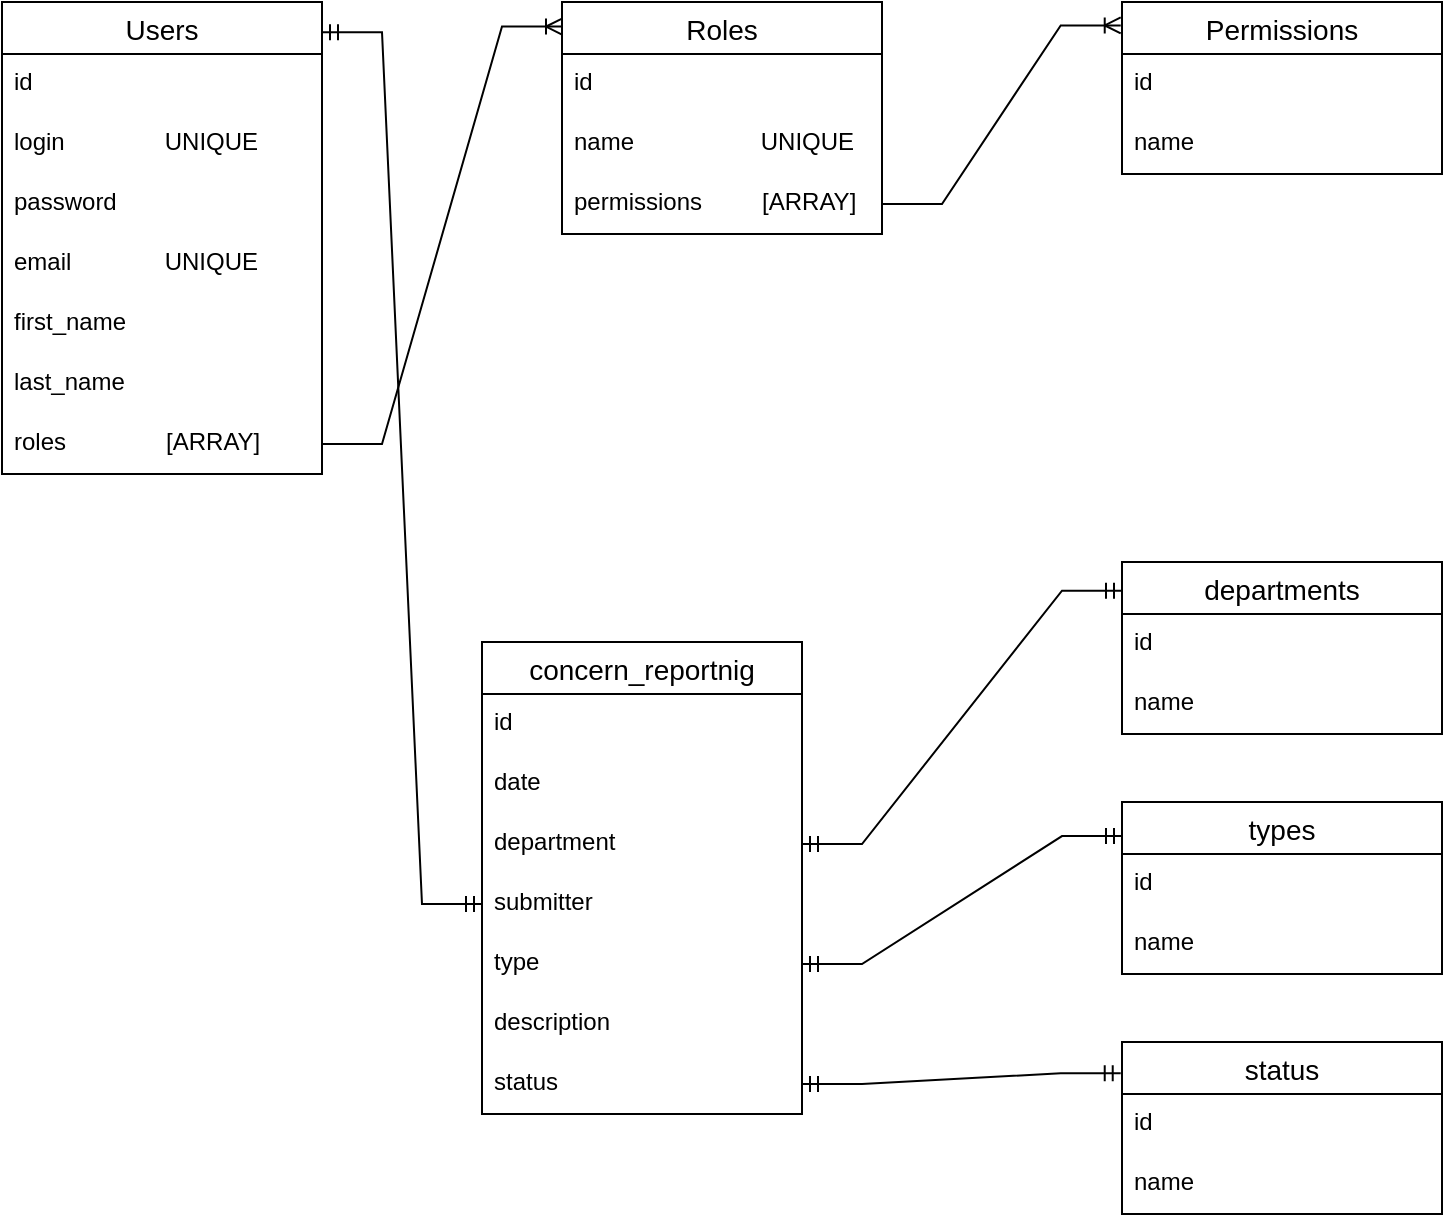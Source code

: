 <mxfile version="20.0.3" type="github">
  <diagram id="U76fdap0QQvUAk4Rm98_" name="Page-1">
    <mxGraphModel dx="948" dy="529" grid="1" gridSize="10" guides="1" tooltips="1" connect="1" arrows="1" fold="1" page="1" pageScale="1" pageWidth="827" pageHeight="1169" math="0" shadow="0">
      <root>
        <mxCell id="0" />
        <mxCell id="1" parent="0" />
        <mxCell id="x6Ja4ViE7oWxNkCTsB3E-1" value="Users" style="swimlane;fontStyle=0;childLayout=stackLayout;horizontal=1;startSize=26;horizontalStack=0;resizeParent=1;resizeParentMax=0;resizeLast=0;collapsible=1;marginBottom=0;align=center;fontSize=14;" vertex="1" parent="1">
          <mxGeometry x="40" y="40" width="160" height="236" as="geometry" />
        </mxCell>
        <mxCell id="x6Ja4ViE7oWxNkCTsB3E-2" value="id" style="text;strokeColor=none;fillColor=none;spacingLeft=4;spacingRight=4;overflow=hidden;rotatable=0;points=[[0,0.5],[1,0.5]];portConstraint=eastwest;fontSize=12;" vertex="1" parent="x6Ja4ViE7oWxNkCTsB3E-1">
          <mxGeometry y="26" width="160" height="30" as="geometry" />
        </mxCell>
        <mxCell id="x6Ja4ViE7oWxNkCTsB3E-4" value="login               UNIQUE" style="text;strokeColor=none;fillColor=none;spacingLeft=4;spacingRight=4;overflow=hidden;rotatable=0;points=[[0,0.5],[1,0.5]];portConstraint=eastwest;fontSize=12;" vertex="1" parent="x6Ja4ViE7oWxNkCTsB3E-1">
          <mxGeometry y="56" width="160" height="30" as="geometry" />
        </mxCell>
        <mxCell id="x6Ja4ViE7oWxNkCTsB3E-5" value="password" style="text;strokeColor=none;fillColor=none;spacingLeft=4;spacingRight=4;overflow=hidden;rotatable=0;points=[[0,0.5],[1,0.5]];portConstraint=eastwest;fontSize=12;" vertex="1" parent="x6Ja4ViE7oWxNkCTsB3E-1">
          <mxGeometry y="86" width="160" height="30" as="geometry" />
        </mxCell>
        <mxCell id="x6Ja4ViE7oWxNkCTsB3E-6" value="email              UNIQUE" style="text;strokeColor=none;fillColor=none;spacingLeft=4;spacingRight=4;overflow=hidden;rotatable=0;points=[[0,0.5],[1,0.5]];portConstraint=eastwest;fontSize=12;" vertex="1" parent="x6Ja4ViE7oWxNkCTsB3E-1">
          <mxGeometry y="116" width="160" height="30" as="geometry" />
        </mxCell>
        <mxCell id="x6Ja4ViE7oWxNkCTsB3E-8" value="first_name" style="text;strokeColor=none;fillColor=none;spacingLeft=4;spacingRight=4;overflow=hidden;rotatable=0;points=[[0,0.5],[1,0.5]];portConstraint=eastwest;fontSize=12;" vertex="1" parent="x6Ja4ViE7oWxNkCTsB3E-1">
          <mxGeometry y="146" width="160" height="30" as="geometry" />
        </mxCell>
        <mxCell id="x6Ja4ViE7oWxNkCTsB3E-9" value="last_name" style="text;strokeColor=none;fillColor=none;spacingLeft=4;spacingRight=4;overflow=hidden;rotatable=0;points=[[0,0.5],[1,0.5]];portConstraint=eastwest;fontSize=12;" vertex="1" parent="x6Ja4ViE7oWxNkCTsB3E-1">
          <mxGeometry y="176" width="160" height="30" as="geometry" />
        </mxCell>
        <mxCell id="x6Ja4ViE7oWxNkCTsB3E-7" value="roles               [ARRAY]" style="text;strokeColor=none;fillColor=none;spacingLeft=4;spacingRight=4;overflow=hidden;rotatable=0;points=[[0,0.5],[1,0.5]];portConstraint=eastwest;fontSize=12;" vertex="1" parent="x6Ja4ViE7oWxNkCTsB3E-1">
          <mxGeometry y="206" width="160" height="30" as="geometry" />
        </mxCell>
        <mxCell id="x6Ja4ViE7oWxNkCTsB3E-10" value="Roles" style="swimlane;fontStyle=0;childLayout=stackLayout;horizontal=1;startSize=26;horizontalStack=0;resizeParent=1;resizeParentMax=0;resizeLast=0;collapsible=1;marginBottom=0;align=center;fontSize=14;" vertex="1" parent="1">
          <mxGeometry x="320" y="40" width="160" height="116" as="geometry" />
        </mxCell>
        <mxCell id="x6Ja4ViE7oWxNkCTsB3E-11" value="id" style="text;strokeColor=none;fillColor=none;spacingLeft=4;spacingRight=4;overflow=hidden;rotatable=0;points=[[0,0.5],[1,0.5]];portConstraint=eastwest;fontSize=12;" vertex="1" parent="x6Ja4ViE7oWxNkCTsB3E-10">
          <mxGeometry y="26" width="160" height="30" as="geometry" />
        </mxCell>
        <mxCell id="x6Ja4ViE7oWxNkCTsB3E-12" value="name                   UNIQUE" style="text;strokeColor=none;fillColor=none;spacingLeft=4;spacingRight=4;overflow=hidden;rotatable=0;points=[[0,0.5],[1,0.5]];portConstraint=eastwest;fontSize=12;" vertex="1" parent="x6Ja4ViE7oWxNkCTsB3E-10">
          <mxGeometry y="56" width="160" height="30" as="geometry" />
        </mxCell>
        <mxCell id="x6Ja4ViE7oWxNkCTsB3E-13" value="permissions         [ARRAY]" style="text;strokeColor=none;fillColor=none;spacingLeft=4;spacingRight=4;overflow=hidden;rotatable=0;points=[[0,0.5],[1,0.5]];portConstraint=eastwest;fontSize=12;" vertex="1" parent="x6Ja4ViE7oWxNkCTsB3E-10">
          <mxGeometry y="86" width="160" height="30" as="geometry" />
        </mxCell>
        <mxCell id="x6Ja4ViE7oWxNkCTsB3E-14" value="" style="edgeStyle=entityRelationEdgeStyle;fontSize=12;html=1;endArrow=ERoneToMany;rounded=0;entryX=0;entryY=0.106;entryDx=0;entryDy=0;entryPerimeter=0;" edge="1" parent="1" source="x6Ja4ViE7oWxNkCTsB3E-7" target="x6Ja4ViE7oWxNkCTsB3E-10">
          <mxGeometry width="100" height="100" relative="1" as="geometry">
            <mxPoint x="240" y="300" as="sourcePoint" />
            <mxPoint x="340" y="200" as="targetPoint" />
          </mxGeometry>
        </mxCell>
        <mxCell id="x6Ja4ViE7oWxNkCTsB3E-15" value="Permissions" style="swimlane;fontStyle=0;childLayout=stackLayout;horizontal=1;startSize=26;horizontalStack=0;resizeParent=1;resizeParentMax=0;resizeLast=0;collapsible=1;marginBottom=0;align=center;fontSize=14;" vertex="1" parent="1">
          <mxGeometry x="600" y="40" width="160" height="86" as="geometry" />
        </mxCell>
        <mxCell id="x6Ja4ViE7oWxNkCTsB3E-16" value="id" style="text;strokeColor=none;fillColor=none;spacingLeft=4;spacingRight=4;overflow=hidden;rotatable=0;points=[[0,0.5],[1,0.5]];portConstraint=eastwest;fontSize=12;" vertex="1" parent="x6Ja4ViE7oWxNkCTsB3E-15">
          <mxGeometry y="26" width="160" height="30" as="geometry" />
        </mxCell>
        <mxCell id="x6Ja4ViE7oWxNkCTsB3E-17" value="name" style="text;strokeColor=none;fillColor=none;spacingLeft=4;spacingRight=4;overflow=hidden;rotatable=0;points=[[0,0.5],[1,0.5]];portConstraint=eastwest;fontSize=12;" vertex="1" parent="x6Ja4ViE7oWxNkCTsB3E-15">
          <mxGeometry y="56" width="160" height="30" as="geometry" />
        </mxCell>
        <mxCell id="x6Ja4ViE7oWxNkCTsB3E-19" value="" style="edgeStyle=entityRelationEdgeStyle;fontSize=12;html=1;endArrow=ERoneToMany;rounded=0;entryX=-0.004;entryY=0.136;entryDx=0;entryDy=0;entryPerimeter=0;" edge="1" parent="1" source="x6Ja4ViE7oWxNkCTsB3E-13" target="x6Ja4ViE7oWxNkCTsB3E-15">
          <mxGeometry width="100" height="100" relative="1" as="geometry">
            <mxPoint x="210" y="271" as="sourcePoint" />
            <mxPoint x="328.24" y="61.368" as="targetPoint" />
          </mxGeometry>
        </mxCell>
        <mxCell id="x6Ja4ViE7oWxNkCTsB3E-20" value="concern_reportnig" style="swimlane;fontStyle=0;childLayout=stackLayout;horizontal=1;startSize=26;horizontalStack=0;resizeParent=1;resizeParentMax=0;resizeLast=0;collapsible=1;marginBottom=0;align=center;fontSize=14;" vertex="1" parent="1">
          <mxGeometry x="280" y="360" width="160" height="236" as="geometry" />
        </mxCell>
        <mxCell id="x6Ja4ViE7oWxNkCTsB3E-21" value="id" style="text;strokeColor=none;fillColor=none;spacingLeft=4;spacingRight=4;overflow=hidden;rotatable=0;points=[[0,0.5],[1,0.5]];portConstraint=eastwest;fontSize=12;" vertex="1" parent="x6Ja4ViE7oWxNkCTsB3E-20">
          <mxGeometry y="26" width="160" height="30" as="geometry" />
        </mxCell>
        <mxCell id="x6Ja4ViE7oWxNkCTsB3E-22" value="date" style="text;strokeColor=none;fillColor=none;spacingLeft=4;spacingRight=4;overflow=hidden;rotatable=0;points=[[0,0.5],[1,0.5]];portConstraint=eastwest;fontSize=12;" vertex="1" parent="x6Ja4ViE7oWxNkCTsB3E-20">
          <mxGeometry y="56" width="160" height="30" as="geometry" />
        </mxCell>
        <mxCell id="x6Ja4ViE7oWxNkCTsB3E-23" value="department" style="text;strokeColor=none;fillColor=none;spacingLeft=4;spacingRight=4;overflow=hidden;rotatable=0;points=[[0,0.5],[1,0.5]];portConstraint=eastwest;fontSize=12;" vertex="1" parent="x6Ja4ViE7oWxNkCTsB3E-20">
          <mxGeometry y="86" width="160" height="30" as="geometry" />
        </mxCell>
        <mxCell id="x6Ja4ViE7oWxNkCTsB3E-24" value="submitter" style="text;strokeColor=none;fillColor=none;spacingLeft=4;spacingRight=4;overflow=hidden;rotatable=0;points=[[0,0.5],[1,0.5]];portConstraint=eastwest;fontSize=12;" vertex="1" parent="x6Ja4ViE7oWxNkCTsB3E-20">
          <mxGeometry y="116" width="160" height="30" as="geometry" />
        </mxCell>
        <mxCell id="x6Ja4ViE7oWxNkCTsB3E-25" value="type" style="text;strokeColor=none;fillColor=none;spacingLeft=4;spacingRight=4;overflow=hidden;rotatable=0;points=[[0,0.5],[1,0.5]];portConstraint=eastwest;fontSize=12;" vertex="1" parent="x6Ja4ViE7oWxNkCTsB3E-20">
          <mxGeometry y="146" width="160" height="30" as="geometry" />
        </mxCell>
        <mxCell id="x6Ja4ViE7oWxNkCTsB3E-26" value="description" style="text;strokeColor=none;fillColor=none;spacingLeft=4;spacingRight=4;overflow=hidden;rotatable=0;points=[[0,0.5],[1,0.5]];portConstraint=eastwest;fontSize=12;" vertex="1" parent="x6Ja4ViE7oWxNkCTsB3E-20">
          <mxGeometry y="176" width="160" height="30" as="geometry" />
        </mxCell>
        <mxCell id="x6Ja4ViE7oWxNkCTsB3E-27" value="status" style="text;strokeColor=none;fillColor=none;spacingLeft=4;spacingRight=4;overflow=hidden;rotatable=0;points=[[0,0.5],[1,0.5]];portConstraint=eastwest;fontSize=12;" vertex="1" parent="x6Ja4ViE7oWxNkCTsB3E-20">
          <mxGeometry y="206" width="160" height="30" as="geometry" />
        </mxCell>
        <mxCell id="x6Ja4ViE7oWxNkCTsB3E-28" value="departments" style="swimlane;fontStyle=0;childLayout=stackLayout;horizontal=1;startSize=26;horizontalStack=0;resizeParent=1;resizeParentMax=0;resizeLast=0;collapsible=1;marginBottom=0;align=center;fontSize=14;" vertex="1" parent="1">
          <mxGeometry x="600" y="320" width="160" height="86" as="geometry" />
        </mxCell>
        <mxCell id="x6Ja4ViE7oWxNkCTsB3E-29" value="id" style="text;strokeColor=none;fillColor=none;spacingLeft=4;spacingRight=4;overflow=hidden;rotatable=0;points=[[0,0.5],[1,0.5]];portConstraint=eastwest;fontSize=12;" vertex="1" parent="x6Ja4ViE7oWxNkCTsB3E-28">
          <mxGeometry y="26" width="160" height="30" as="geometry" />
        </mxCell>
        <mxCell id="x6Ja4ViE7oWxNkCTsB3E-30" value="name" style="text;strokeColor=none;fillColor=none;spacingLeft=4;spacingRight=4;overflow=hidden;rotatable=0;points=[[0,0.5],[1,0.5]];portConstraint=eastwest;fontSize=12;" vertex="1" parent="x6Ja4ViE7oWxNkCTsB3E-28">
          <mxGeometry y="56" width="160" height="30" as="geometry" />
        </mxCell>
        <mxCell id="x6Ja4ViE7oWxNkCTsB3E-32" value="types" style="swimlane;fontStyle=0;childLayout=stackLayout;horizontal=1;startSize=26;horizontalStack=0;resizeParent=1;resizeParentMax=0;resizeLast=0;collapsible=1;marginBottom=0;align=center;fontSize=14;" vertex="1" parent="1">
          <mxGeometry x="600" y="440" width="160" height="86" as="geometry" />
        </mxCell>
        <mxCell id="x6Ja4ViE7oWxNkCTsB3E-33" value="id" style="text;strokeColor=none;fillColor=none;spacingLeft=4;spacingRight=4;overflow=hidden;rotatable=0;points=[[0,0.5],[1,0.5]];portConstraint=eastwest;fontSize=12;" vertex="1" parent="x6Ja4ViE7oWxNkCTsB3E-32">
          <mxGeometry y="26" width="160" height="30" as="geometry" />
        </mxCell>
        <mxCell id="x6Ja4ViE7oWxNkCTsB3E-34" value="name" style="text;strokeColor=none;fillColor=none;spacingLeft=4;spacingRight=4;overflow=hidden;rotatable=0;points=[[0,0.5],[1,0.5]];portConstraint=eastwest;fontSize=12;" vertex="1" parent="x6Ja4ViE7oWxNkCTsB3E-32">
          <mxGeometry y="56" width="160" height="30" as="geometry" />
        </mxCell>
        <mxCell id="x6Ja4ViE7oWxNkCTsB3E-35" value="status" style="swimlane;fontStyle=0;childLayout=stackLayout;horizontal=1;startSize=26;horizontalStack=0;resizeParent=1;resizeParentMax=0;resizeLast=0;collapsible=1;marginBottom=0;align=center;fontSize=14;" vertex="1" parent="1">
          <mxGeometry x="600" y="560" width="160" height="86" as="geometry" />
        </mxCell>
        <mxCell id="x6Ja4ViE7oWxNkCTsB3E-36" value="id" style="text;strokeColor=none;fillColor=none;spacingLeft=4;spacingRight=4;overflow=hidden;rotatable=0;points=[[0,0.5],[1,0.5]];portConstraint=eastwest;fontSize=12;" vertex="1" parent="x6Ja4ViE7oWxNkCTsB3E-35">
          <mxGeometry y="26" width="160" height="30" as="geometry" />
        </mxCell>
        <mxCell id="x6Ja4ViE7oWxNkCTsB3E-37" value="name" style="text;strokeColor=none;fillColor=none;spacingLeft=4;spacingRight=4;overflow=hidden;rotatable=0;points=[[0,0.5],[1,0.5]];portConstraint=eastwest;fontSize=12;" vertex="1" parent="x6Ja4ViE7oWxNkCTsB3E-35">
          <mxGeometry y="56" width="160" height="30" as="geometry" />
        </mxCell>
        <mxCell id="x6Ja4ViE7oWxNkCTsB3E-38" value="" style="edgeStyle=entityRelationEdgeStyle;fontSize=12;html=1;endArrow=ERmandOne;startArrow=ERmandOne;rounded=0;entryX=0;entryY=0.167;entryDx=0;entryDy=0;entryPerimeter=0;" edge="1" parent="1" source="x6Ja4ViE7oWxNkCTsB3E-23" target="x6Ja4ViE7oWxNkCTsB3E-28">
          <mxGeometry width="100" height="100" relative="1" as="geometry">
            <mxPoint x="540" y="500" as="sourcePoint" />
            <mxPoint x="640" y="400" as="targetPoint" />
          </mxGeometry>
        </mxCell>
        <mxCell id="x6Ja4ViE7oWxNkCTsB3E-39" value="" style="edgeStyle=entityRelationEdgeStyle;fontSize=12;html=1;endArrow=ERmandOne;startArrow=ERmandOne;rounded=0;entryX=0;entryY=0.198;entryDx=0;entryDy=0;entryPerimeter=0;" edge="1" parent="1" source="x6Ja4ViE7oWxNkCTsB3E-25" target="x6Ja4ViE7oWxNkCTsB3E-32">
          <mxGeometry width="100" height="100" relative="1" as="geometry">
            <mxPoint x="540" y="500" as="sourcePoint" />
            <mxPoint x="640" y="400" as="targetPoint" />
          </mxGeometry>
        </mxCell>
        <mxCell id="x6Ja4ViE7oWxNkCTsB3E-40" value="" style="edgeStyle=entityRelationEdgeStyle;fontSize=12;html=1;endArrow=ERmandOne;startArrow=ERmandOne;rounded=0;entryX=-0.004;entryY=0.182;entryDx=0;entryDy=0;entryPerimeter=0;" edge="1" parent="1" source="x6Ja4ViE7oWxNkCTsB3E-27" target="x6Ja4ViE7oWxNkCTsB3E-35">
          <mxGeometry width="100" height="100" relative="1" as="geometry">
            <mxPoint x="540" y="500" as="sourcePoint" />
            <mxPoint x="640" y="400" as="targetPoint" />
          </mxGeometry>
        </mxCell>
        <mxCell id="x6Ja4ViE7oWxNkCTsB3E-43" value="" style="edgeStyle=entityRelationEdgeStyle;fontSize=12;html=1;endArrow=ERmandOne;startArrow=ERmandOne;rounded=0;entryX=1;entryY=0.064;entryDx=0;entryDy=0;entryPerimeter=0;" edge="1" parent="1" source="x6Ja4ViE7oWxNkCTsB3E-24" target="x6Ja4ViE7oWxNkCTsB3E-1">
          <mxGeometry width="100" height="100" relative="1" as="geometry">
            <mxPoint x="190" y="470" as="sourcePoint" />
            <mxPoint x="290" y="370" as="targetPoint" />
          </mxGeometry>
        </mxCell>
      </root>
    </mxGraphModel>
  </diagram>
</mxfile>
